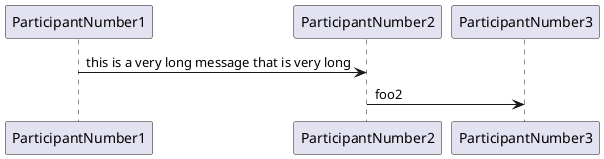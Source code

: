 {
  "sha1": "ccsktse7mpqk8mxt4kop4b0qooaqrq0",
  "insertion": {
    "when": "2025-10-16T19:18:49.825Z",
    "url": "https://github.com/plantuml/plantuml/issues/2386",
    "user": "plantuml@gmail.com"
  }
}
@startuml
participant ParticipantNumber1
participant ParticipantNumber2
participant ParticipantNumber3

ParticipantNumber1 -> ParticipantNumber2 : this is a very long message that is very long 
ParticipantNumber2 -> ParticipantNumber3 : foo2

@enduml
